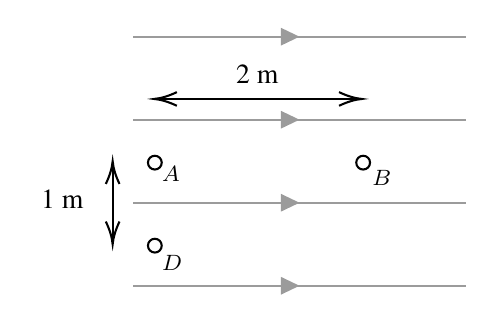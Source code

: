 

\tikzset{every picture/.style={line width=0.75pt}} %set default line width to 0.75pt        

\begin{tikzpicture}[x=0.75pt,y=0.75pt,yscale=-1,xscale=1]
%uncomment if require: \path (0,143); %set diagram left start at 0, and has height of 143

%Straight Lines [id:da884153126551716] 
\draw [color={rgb, 255:red, 155; green, 155; blue, 155 }  ,draw opacity=1 ]   (50,10) -- (210,10) ;
\draw [shift={(130,10)}, rotate = 180] [fill={rgb, 255:red, 155; green, 155; blue, 155 }  ,fill opacity=1 ][line width=0.08]  [draw opacity=0] (8.93,-4.29) -- (0,0) -- (8.93,4.29) -- cycle    ;
%Straight Lines [id:da5466884046634857] 
\draw [color={rgb, 255:red, 155; green, 155; blue, 155 }  ,draw opacity=1 ]   (50,50) -- (210,50) ;
\draw [shift={(130,50)}, rotate = 180] [fill={rgb, 255:red, 155; green, 155; blue, 155 }  ,fill opacity=1 ][line width=0.08]  [draw opacity=0] (8.93,-4.29) -- (0,0) -- (8.93,4.29) -- cycle    ;
%Straight Lines [id:da4563738244773976] 
\draw [color={rgb, 255:red, 155; green, 155; blue, 155 }  ,draw opacity=1 ]   (50,90) -- (210,90) ;
\draw [shift={(130,90)}, rotate = 180] [fill={rgb, 255:red, 155; green, 155; blue, 155 }  ,fill opacity=1 ][line width=0.08]  [draw opacity=0] (8.93,-4.29) -- (0,0) -- (8.93,4.29) -- cycle    ;
%Straight Lines [id:da8861553808606357] 
\draw [color={rgb, 255:red, 155; green, 155; blue, 155 }  ,draw opacity=1 ]   (50,130) -- (210,130) ;
\draw [shift={(130,130)}, rotate = 180] [fill={rgb, 255:red, 155; green, 155; blue, 155 }  ,fill opacity=1 ][line width=0.08]  [draw opacity=0] (8.93,-4.29) -- (0,0) -- (8.93,4.29) -- cycle    ;
%Shape: Circle [id:dp8574197652931845] 
\draw   (63.64,70.68) .. controls (63.64,68.84) and (62.16,67.36) .. (60.32,67.36) .. controls (58.49,67.36) and (57,68.84) .. (57,70.68) .. controls (57,72.51) and (58.49,74) .. (60.32,74) .. controls (62.16,74) and (63.64,72.51) .. (63.64,70.68) -- cycle ;
%Shape: Circle [id:dp7947666583659698] 
\draw   (164,70.68) .. controls (164,68.84) and (162.51,67.36) .. (160.68,67.36) .. controls (158.84,67.36) and (157.36,68.84) .. (157.36,70.68) .. controls (157.36,72.51) and (158.84,74) .. (160.68,74) .. controls (162.51,74) and (164,72.51) .. (164,70.68) -- cycle ;
%Shape: Circle [id:dp6086807902184315] 
\draw   (63.64,110.68) .. controls (63.64,108.84) and (62.16,107.36) .. (60.32,107.36) .. controls (58.49,107.36) and (57,108.84) .. (57,110.68) .. controls (57,112.51) and (58.49,114) .. (60.32,114) .. controls (62.16,114) and (63.64,112.51) .. (63.64,110.68) -- cycle ;
%Straight Lines [id:da08881059573320749] 
\draw    (40,72) -- (40,108) ;
\draw [shift={(40,110)}, rotate = 270] [color={rgb, 255:red, 0; green, 0; blue, 0 }  ][line width=0.75]    (10.93,-3.29) .. controls (6.95,-1.4) and (3.31,-0.3) .. (0,0) .. controls (3.31,0.3) and (6.95,1.4) .. (10.93,3.29)   ;
\draw [shift={(40,70)}, rotate = 90] [color={rgb, 255:red, 0; green, 0; blue, 0 }  ][line width=0.75]    (10.93,-3.29) .. controls (6.95,-1.4) and (3.31,-0.3) .. (0,0) .. controls (3.31,0.3) and (6.95,1.4) .. (10.93,3.29)   ;
%Straight Lines [id:da714465645858051] 
\draw    (158,40) -- (62,40) ;
\draw [shift={(60,40)}, rotate = 360] [color={rgb, 255:red, 0; green, 0; blue, 0 }  ][line width=0.75]    (10.93,-3.29) .. controls (6.95,-1.4) and (3.31,-0.3) .. (0,0) .. controls (3.31,0.3) and (6.95,1.4) .. (10.93,3.29)   ;
\draw [shift={(160,40)}, rotate = 180] [color={rgb, 255:red, 0; green, 0; blue, 0 }  ][line width=0.75]    (10.93,-3.29) .. controls (6.95,-1.4) and (3.31,-0.3) .. (0,0) .. controls (3.31,0.3) and (6.95,1.4) .. (10.93,3.29)   ;

% Text Node
\draw (4,82) node [anchor=north west][inner sep=0.75pt]   [align=left] {{\fontfamily{ptm}\selectfont 1 m}};
% Text Node
\draw (98,22) node [anchor=north west][inner sep=0.75pt]   [align=left] {{\fontfamily{ptm}\selectfont 2 m}};
% Text Node
\draw (62.32,70.76) node [anchor=north west][inner sep=0.75pt]  [font=\footnotesize]  {$A$};
% Text Node
\draw (163.68,72.76) node [anchor=north west][inner sep=0.75pt]  [font=\footnotesize]  {$B$};
% Text Node
\draw (62.32,114.08) node [anchor=north west][inner sep=0.75pt]  [font=\footnotesize]  {$D$};


\end{tikzpicture}
